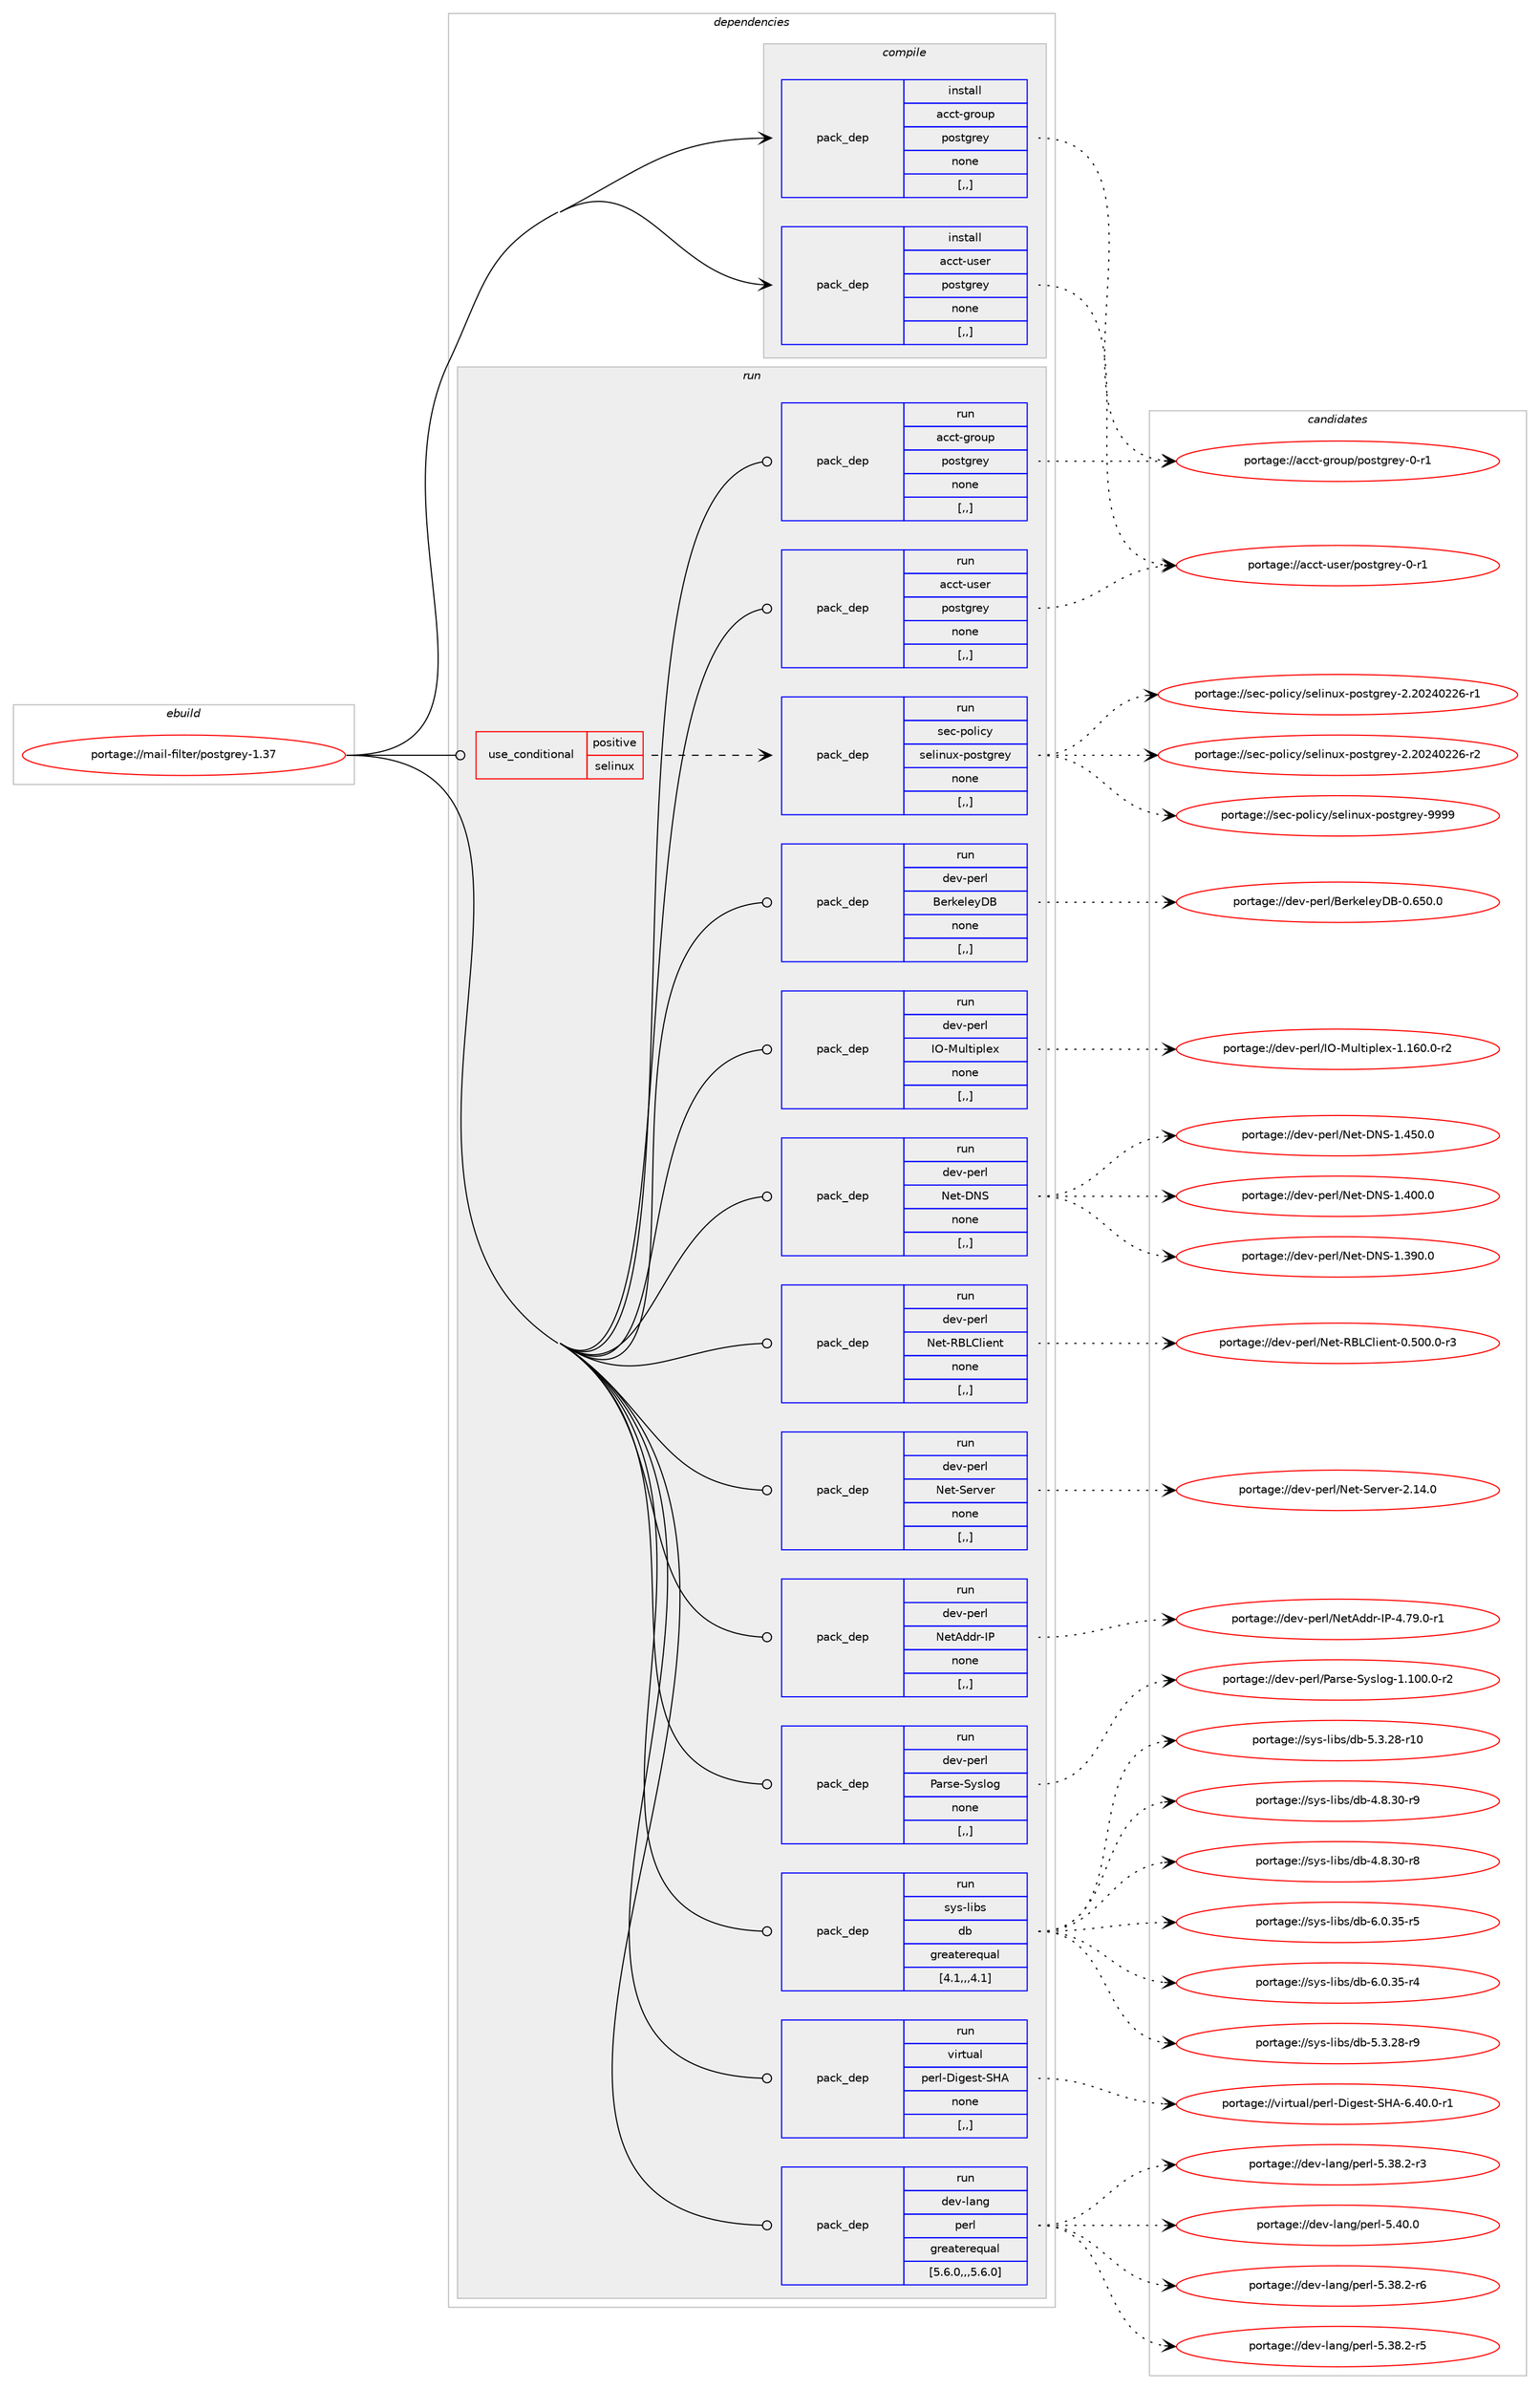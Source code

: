 digraph prolog {

# *************
# Graph options
# *************

newrank=true;
concentrate=true;
compound=true;
graph [rankdir=LR,fontname=Helvetica,fontsize=10,ranksep=1.5];#, ranksep=2.5, nodesep=0.2];
edge  [arrowhead=vee];
node  [fontname=Helvetica,fontsize=10];

# **********
# The ebuild
# **********

subgraph cluster_leftcol {
color=gray;
label=<<i>ebuild</i>>;
id [label="portage://mail-filter/postgrey-1.37", color=red, width=4, href="../mail-filter/postgrey-1.37.svg"];
}

# ****************
# The dependencies
# ****************

subgraph cluster_midcol {
color=gray;
label=<<i>dependencies</i>>;
subgraph cluster_compile {
fillcolor="#eeeeee";
style=filled;
label=<<i>compile</i>>;
subgraph pack206745 {
dependency279320 [label=<<TABLE BORDER="0" CELLBORDER="1" CELLSPACING="0" CELLPADDING="4" WIDTH="220"><TR><TD ROWSPAN="6" CELLPADDING="30">pack_dep</TD></TR><TR><TD WIDTH="110">install</TD></TR><TR><TD>acct-group</TD></TR><TR><TD>postgrey</TD></TR><TR><TD>none</TD></TR><TR><TD>[,,]</TD></TR></TABLE>>, shape=none, color=blue];
}
id:e -> dependency279320:w [weight=20,style="solid",arrowhead="vee"];
subgraph pack206746 {
dependency279321 [label=<<TABLE BORDER="0" CELLBORDER="1" CELLSPACING="0" CELLPADDING="4" WIDTH="220"><TR><TD ROWSPAN="6" CELLPADDING="30">pack_dep</TD></TR><TR><TD WIDTH="110">install</TD></TR><TR><TD>acct-user</TD></TR><TR><TD>postgrey</TD></TR><TR><TD>none</TD></TR><TR><TD>[,,]</TD></TR></TABLE>>, shape=none, color=blue];
}
id:e -> dependency279321:w [weight=20,style="solid",arrowhead="vee"];
}
subgraph cluster_compileandrun {
fillcolor="#eeeeee";
style=filled;
label=<<i>compile and run</i>>;
}
subgraph cluster_run {
fillcolor="#eeeeee";
style=filled;
label=<<i>run</i>>;
subgraph cond70298 {
dependency279322 [label=<<TABLE BORDER="0" CELLBORDER="1" CELLSPACING="0" CELLPADDING="4"><TR><TD ROWSPAN="3" CELLPADDING="10">use_conditional</TD></TR><TR><TD>positive</TD></TR><TR><TD>selinux</TD></TR></TABLE>>, shape=none, color=red];
subgraph pack206747 {
dependency279323 [label=<<TABLE BORDER="0" CELLBORDER="1" CELLSPACING="0" CELLPADDING="4" WIDTH="220"><TR><TD ROWSPAN="6" CELLPADDING="30">pack_dep</TD></TR><TR><TD WIDTH="110">run</TD></TR><TR><TD>sec-policy</TD></TR><TR><TD>selinux-postgrey</TD></TR><TR><TD>none</TD></TR><TR><TD>[,,]</TD></TR></TABLE>>, shape=none, color=blue];
}
dependency279322:e -> dependency279323:w [weight=20,style="dashed",arrowhead="vee"];
}
id:e -> dependency279322:w [weight=20,style="solid",arrowhead="odot"];
subgraph pack206748 {
dependency279324 [label=<<TABLE BORDER="0" CELLBORDER="1" CELLSPACING="0" CELLPADDING="4" WIDTH="220"><TR><TD ROWSPAN="6" CELLPADDING="30">pack_dep</TD></TR><TR><TD WIDTH="110">run</TD></TR><TR><TD>acct-group</TD></TR><TR><TD>postgrey</TD></TR><TR><TD>none</TD></TR><TR><TD>[,,]</TD></TR></TABLE>>, shape=none, color=blue];
}
id:e -> dependency279324:w [weight=20,style="solid",arrowhead="odot"];
subgraph pack206749 {
dependency279325 [label=<<TABLE BORDER="0" CELLBORDER="1" CELLSPACING="0" CELLPADDING="4" WIDTH="220"><TR><TD ROWSPAN="6" CELLPADDING="30">pack_dep</TD></TR><TR><TD WIDTH="110">run</TD></TR><TR><TD>acct-user</TD></TR><TR><TD>postgrey</TD></TR><TR><TD>none</TD></TR><TR><TD>[,,]</TD></TR></TABLE>>, shape=none, color=blue];
}
id:e -> dependency279325:w [weight=20,style="solid",arrowhead="odot"];
subgraph pack206750 {
dependency279326 [label=<<TABLE BORDER="0" CELLBORDER="1" CELLSPACING="0" CELLPADDING="4" WIDTH="220"><TR><TD ROWSPAN="6" CELLPADDING="30">pack_dep</TD></TR><TR><TD WIDTH="110">run</TD></TR><TR><TD>dev-lang</TD></TR><TR><TD>perl</TD></TR><TR><TD>greaterequal</TD></TR><TR><TD>[5.6.0,,,5.6.0]</TD></TR></TABLE>>, shape=none, color=blue];
}
id:e -> dependency279326:w [weight=20,style="solid",arrowhead="odot"];
subgraph pack206751 {
dependency279327 [label=<<TABLE BORDER="0" CELLBORDER="1" CELLSPACING="0" CELLPADDING="4" WIDTH="220"><TR><TD ROWSPAN="6" CELLPADDING="30">pack_dep</TD></TR><TR><TD WIDTH="110">run</TD></TR><TR><TD>dev-perl</TD></TR><TR><TD>BerkeleyDB</TD></TR><TR><TD>none</TD></TR><TR><TD>[,,]</TD></TR></TABLE>>, shape=none, color=blue];
}
id:e -> dependency279327:w [weight=20,style="solid",arrowhead="odot"];
subgraph pack206752 {
dependency279328 [label=<<TABLE BORDER="0" CELLBORDER="1" CELLSPACING="0" CELLPADDING="4" WIDTH="220"><TR><TD ROWSPAN="6" CELLPADDING="30">pack_dep</TD></TR><TR><TD WIDTH="110">run</TD></TR><TR><TD>dev-perl</TD></TR><TR><TD>IO-Multiplex</TD></TR><TR><TD>none</TD></TR><TR><TD>[,,]</TD></TR></TABLE>>, shape=none, color=blue];
}
id:e -> dependency279328:w [weight=20,style="solid",arrowhead="odot"];
subgraph pack206753 {
dependency279329 [label=<<TABLE BORDER="0" CELLBORDER="1" CELLSPACING="0" CELLPADDING="4" WIDTH="220"><TR><TD ROWSPAN="6" CELLPADDING="30">pack_dep</TD></TR><TR><TD WIDTH="110">run</TD></TR><TR><TD>dev-perl</TD></TR><TR><TD>Net-DNS</TD></TR><TR><TD>none</TD></TR><TR><TD>[,,]</TD></TR></TABLE>>, shape=none, color=blue];
}
id:e -> dependency279329:w [weight=20,style="solid",arrowhead="odot"];
subgraph pack206754 {
dependency279330 [label=<<TABLE BORDER="0" CELLBORDER="1" CELLSPACING="0" CELLPADDING="4" WIDTH="220"><TR><TD ROWSPAN="6" CELLPADDING="30">pack_dep</TD></TR><TR><TD WIDTH="110">run</TD></TR><TR><TD>dev-perl</TD></TR><TR><TD>Net-RBLClient</TD></TR><TR><TD>none</TD></TR><TR><TD>[,,]</TD></TR></TABLE>>, shape=none, color=blue];
}
id:e -> dependency279330:w [weight=20,style="solid",arrowhead="odot"];
subgraph pack206755 {
dependency279331 [label=<<TABLE BORDER="0" CELLBORDER="1" CELLSPACING="0" CELLPADDING="4" WIDTH="220"><TR><TD ROWSPAN="6" CELLPADDING="30">pack_dep</TD></TR><TR><TD WIDTH="110">run</TD></TR><TR><TD>dev-perl</TD></TR><TR><TD>Net-Server</TD></TR><TR><TD>none</TD></TR><TR><TD>[,,]</TD></TR></TABLE>>, shape=none, color=blue];
}
id:e -> dependency279331:w [weight=20,style="solid",arrowhead="odot"];
subgraph pack206756 {
dependency279332 [label=<<TABLE BORDER="0" CELLBORDER="1" CELLSPACING="0" CELLPADDING="4" WIDTH="220"><TR><TD ROWSPAN="6" CELLPADDING="30">pack_dep</TD></TR><TR><TD WIDTH="110">run</TD></TR><TR><TD>dev-perl</TD></TR><TR><TD>NetAddr-IP</TD></TR><TR><TD>none</TD></TR><TR><TD>[,,]</TD></TR></TABLE>>, shape=none, color=blue];
}
id:e -> dependency279332:w [weight=20,style="solid",arrowhead="odot"];
subgraph pack206757 {
dependency279333 [label=<<TABLE BORDER="0" CELLBORDER="1" CELLSPACING="0" CELLPADDING="4" WIDTH="220"><TR><TD ROWSPAN="6" CELLPADDING="30">pack_dep</TD></TR><TR><TD WIDTH="110">run</TD></TR><TR><TD>dev-perl</TD></TR><TR><TD>Parse-Syslog</TD></TR><TR><TD>none</TD></TR><TR><TD>[,,]</TD></TR></TABLE>>, shape=none, color=blue];
}
id:e -> dependency279333:w [weight=20,style="solid",arrowhead="odot"];
subgraph pack206758 {
dependency279334 [label=<<TABLE BORDER="0" CELLBORDER="1" CELLSPACING="0" CELLPADDING="4" WIDTH="220"><TR><TD ROWSPAN="6" CELLPADDING="30">pack_dep</TD></TR><TR><TD WIDTH="110">run</TD></TR><TR><TD>sys-libs</TD></TR><TR><TD>db</TD></TR><TR><TD>greaterequal</TD></TR><TR><TD>[4.1,,,4.1]</TD></TR></TABLE>>, shape=none, color=blue];
}
id:e -> dependency279334:w [weight=20,style="solid",arrowhead="odot"];
subgraph pack206759 {
dependency279335 [label=<<TABLE BORDER="0" CELLBORDER="1" CELLSPACING="0" CELLPADDING="4" WIDTH="220"><TR><TD ROWSPAN="6" CELLPADDING="30">pack_dep</TD></TR><TR><TD WIDTH="110">run</TD></TR><TR><TD>virtual</TD></TR><TR><TD>perl-Digest-SHA</TD></TR><TR><TD>none</TD></TR><TR><TD>[,,]</TD></TR></TABLE>>, shape=none, color=blue];
}
id:e -> dependency279335:w [weight=20,style="solid",arrowhead="odot"];
}
}

# **************
# The candidates
# **************

subgraph cluster_choices {
rank=same;
color=gray;
label=<<i>candidates</i>>;

subgraph choice206745 {
color=black;
nodesep=1;
choice979999116451031141111171124711211111511610311410112145484511449 [label="portage://acct-group/postgrey-0-r1", color=red, width=4,href="../acct-group/postgrey-0-r1.svg"];
dependency279320:e -> choice979999116451031141111171124711211111511610311410112145484511449:w [style=dotted,weight="100"];
}
subgraph choice206746 {
color=black;
nodesep=1;
choice979999116451171151011144711211111511610311410112145484511449 [label="portage://acct-user/postgrey-0-r1", color=red, width=4,href="../acct-user/postgrey-0-r1.svg"];
dependency279321:e -> choice979999116451171151011144711211111511610311410112145484511449:w [style=dotted,weight="100"];
}
subgraph choice206747 {
color=black;
nodesep=1;
choice11510199451121111081059912147115101108105110117120451121111151161031141011214557575757 [label="portage://sec-policy/selinux-postgrey-9999", color=red, width=4,href="../sec-policy/selinux-postgrey-9999.svg"];
choice115101994511211110810599121471151011081051101171204511211111511610311410112145504650485052485050544511450 [label="portage://sec-policy/selinux-postgrey-2.20240226-r2", color=red, width=4,href="../sec-policy/selinux-postgrey-2.20240226-r2.svg"];
choice115101994511211110810599121471151011081051101171204511211111511610311410112145504650485052485050544511449 [label="portage://sec-policy/selinux-postgrey-2.20240226-r1", color=red, width=4,href="../sec-policy/selinux-postgrey-2.20240226-r1.svg"];
dependency279323:e -> choice11510199451121111081059912147115101108105110117120451121111151161031141011214557575757:w [style=dotted,weight="100"];
dependency279323:e -> choice115101994511211110810599121471151011081051101171204511211111511610311410112145504650485052485050544511450:w [style=dotted,weight="100"];
dependency279323:e -> choice115101994511211110810599121471151011081051101171204511211111511610311410112145504650485052485050544511449:w [style=dotted,weight="100"];
}
subgraph choice206748 {
color=black;
nodesep=1;
choice979999116451031141111171124711211111511610311410112145484511449 [label="portage://acct-group/postgrey-0-r1", color=red, width=4,href="../acct-group/postgrey-0-r1.svg"];
dependency279324:e -> choice979999116451031141111171124711211111511610311410112145484511449:w [style=dotted,weight="100"];
}
subgraph choice206749 {
color=black;
nodesep=1;
choice979999116451171151011144711211111511610311410112145484511449 [label="portage://acct-user/postgrey-0-r1", color=red, width=4,href="../acct-user/postgrey-0-r1.svg"];
dependency279325:e -> choice979999116451171151011144711211111511610311410112145484511449:w [style=dotted,weight="100"];
}
subgraph choice206750 {
color=black;
nodesep=1;
choice10010111845108971101034711210111410845534652484648 [label="portage://dev-lang/perl-5.40.0", color=red, width=4,href="../dev-lang/perl-5.40.0.svg"];
choice100101118451089711010347112101114108455346515646504511454 [label="portage://dev-lang/perl-5.38.2-r6", color=red, width=4,href="../dev-lang/perl-5.38.2-r6.svg"];
choice100101118451089711010347112101114108455346515646504511453 [label="portage://dev-lang/perl-5.38.2-r5", color=red, width=4,href="../dev-lang/perl-5.38.2-r5.svg"];
choice100101118451089711010347112101114108455346515646504511451 [label="portage://dev-lang/perl-5.38.2-r3", color=red, width=4,href="../dev-lang/perl-5.38.2-r3.svg"];
dependency279326:e -> choice10010111845108971101034711210111410845534652484648:w [style=dotted,weight="100"];
dependency279326:e -> choice100101118451089711010347112101114108455346515646504511454:w [style=dotted,weight="100"];
dependency279326:e -> choice100101118451089711010347112101114108455346515646504511453:w [style=dotted,weight="100"];
dependency279326:e -> choice100101118451089711010347112101114108455346515646504511451:w [style=dotted,weight="100"];
}
subgraph choice206751 {
color=black;
nodesep=1;
choice10010111845112101114108476610111410710110810112168664548465453484648 [label="portage://dev-perl/BerkeleyDB-0.650.0", color=red, width=4,href="../dev-perl/BerkeleyDB-0.650.0.svg"];
dependency279327:e -> choice10010111845112101114108476610111410710110810112168664548465453484648:w [style=dotted,weight="100"];
}
subgraph choice206752 {
color=black;
nodesep=1;
choice10010111845112101114108477379457711710811610511210810112045494649544846484511450 [label="portage://dev-perl/IO-Multiplex-1.160.0-r2", color=red, width=4,href="../dev-perl/IO-Multiplex-1.160.0-r2.svg"];
dependency279328:e -> choice10010111845112101114108477379457711710811610511210810112045494649544846484511450:w [style=dotted,weight="100"];
}
subgraph choice206753 {
color=black;
nodesep=1;
choice100101118451121011141084778101116456878834549465253484648 [label="portage://dev-perl/Net-DNS-1.450.0", color=red, width=4,href="../dev-perl/Net-DNS-1.450.0.svg"];
choice100101118451121011141084778101116456878834549465248484648 [label="portage://dev-perl/Net-DNS-1.400.0", color=red, width=4,href="../dev-perl/Net-DNS-1.400.0.svg"];
choice100101118451121011141084778101116456878834549465157484648 [label="portage://dev-perl/Net-DNS-1.390.0", color=red, width=4,href="../dev-perl/Net-DNS-1.390.0.svg"];
dependency279329:e -> choice100101118451121011141084778101116456878834549465253484648:w [style=dotted,weight="100"];
dependency279329:e -> choice100101118451121011141084778101116456878834549465248484648:w [style=dotted,weight="100"];
dependency279329:e -> choice100101118451121011141084778101116456878834549465157484648:w [style=dotted,weight="100"];
}
subgraph choice206754 {
color=black;
nodesep=1;
choice100101118451121011141084778101116458266766710810510111011645484653484846484511451 [label="portage://dev-perl/Net-RBLClient-0.500.0-r3", color=red, width=4,href="../dev-perl/Net-RBLClient-0.500.0-r3.svg"];
dependency279330:e -> choice100101118451121011141084778101116458266766710810510111011645484653484846484511451:w [style=dotted,weight="100"];
}
subgraph choice206755 {
color=black;
nodesep=1;
choice100101118451121011141084778101116458310111411810111445504649524648 [label="portage://dev-perl/Net-Server-2.14.0", color=red, width=4,href="../dev-perl/Net-Server-2.14.0.svg"];
dependency279331:e -> choice100101118451121011141084778101116458310111411810111445504649524648:w [style=dotted,weight="100"];
}
subgraph choice206756 {
color=black;
nodesep=1;
choice10010111845112101114108477810111665100100114457380455246555746484511449 [label="portage://dev-perl/NetAddr-IP-4.79.0-r1", color=red, width=4,href="../dev-perl/NetAddr-IP-4.79.0-r1.svg"];
dependency279332:e -> choice10010111845112101114108477810111665100100114457380455246555746484511449:w [style=dotted,weight="100"];
}
subgraph choice206757 {
color=black;
nodesep=1;
choice10010111845112101114108478097114115101458312111510811110345494649484846484511450 [label="portage://dev-perl/Parse-Syslog-1.100.0-r2", color=red, width=4,href="../dev-perl/Parse-Syslog-1.100.0-r2.svg"];
dependency279333:e -> choice10010111845112101114108478097114115101458312111510811110345494649484846484511450:w [style=dotted,weight="100"];
}
subgraph choice206758 {
color=black;
nodesep=1;
choice11512111545108105981154710098455446484651534511453 [label="portage://sys-libs/db-6.0.35-r5", color=red, width=4,href="../sys-libs/db-6.0.35-r5.svg"];
choice11512111545108105981154710098455446484651534511452 [label="portage://sys-libs/db-6.0.35-r4", color=red, width=4,href="../sys-libs/db-6.0.35-r4.svg"];
choice11512111545108105981154710098455346514650564511457 [label="portage://sys-libs/db-5.3.28-r9", color=red, width=4,href="../sys-libs/db-5.3.28-r9.svg"];
choice1151211154510810598115471009845534651465056451144948 [label="portage://sys-libs/db-5.3.28-r10", color=red, width=4,href="../sys-libs/db-5.3.28-r10.svg"];
choice11512111545108105981154710098455246564651484511457 [label="portage://sys-libs/db-4.8.30-r9", color=red, width=4,href="../sys-libs/db-4.8.30-r9.svg"];
choice11512111545108105981154710098455246564651484511456 [label="portage://sys-libs/db-4.8.30-r8", color=red, width=4,href="../sys-libs/db-4.8.30-r8.svg"];
dependency279334:e -> choice11512111545108105981154710098455446484651534511453:w [style=dotted,weight="100"];
dependency279334:e -> choice11512111545108105981154710098455446484651534511452:w [style=dotted,weight="100"];
dependency279334:e -> choice11512111545108105981154710098455346514650564511457:w [style=dotted,weight="100"];
dependency279334:e -> choice1151211154510810598115471009845534651465056451144948:w [style=dotted,weight="100"];
dependency279334:e -> choice11512111545108105981154710098455246564651484511457:w [style=dotted,weight="100"];
dependency279334:e -> choice11512111545108105981154710098455246564651484511456:w [style=dotted,weight="100"];
}
subgraph choice206759 {
color=black;
nodesep=1;
choice1181051141161179710847112101114108456810510310111511645837265455446524846484511449 [label="portage://virtual/perl-Digest-SHA-6.40.0-r1", color=red, width=4,href="../virtual/perl-Digest-SHA-6.40.0-r1.svg"];
dependency279335:e -> choice1181051141161179710847112101114108456810510310111511645837265455446524846484511449:w [style=dotted,weight="100"];
}
}

}
